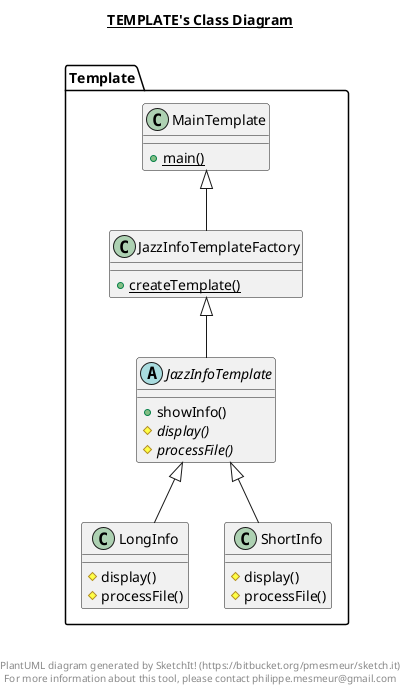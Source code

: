 @startuml

title __TEMPLATE's Class Diagram__\n

  namespace Template {
    abstract class Template.JazzInfoTemplate {
        + showInfo()
        {abstract} # display()
        {abstract} # processFile()
    }
  }
  

  namespace Template {
    class Template.JazzInfoTemplateFactory {
        {static} + createTemplate()
    }
  }
  

  namespace Template {
    class Template.LongInfo {
        # display()
        # processFile()
    }
  }
  

  namespace Template {
    class Template.MainTemplate {
        {static} + main()
    }
  }
  

  namespace Template {
    class Template.ShortInfo {
        # display()
        # processFile()
    }
  }
  

  Template.JazzInfoTemplate -up-|> Template.JazzInfoTemplateFactory
  Template.JazzInfoTemplateFactory -up-|> Template.MainTemplate
  Template.LongInfo -up-|> Template.JazzInfoTemplate
  Template.ShortInfo -up-|> Template.JazzInfoTemplate


right footer


PlantUML diagram generated by SketchIt! (https://bitbucket.org/pmesmeur/sketch.it)
For more information about this tool, please contact philippe.mesmeur@gmail.com
endfooter

@enduml
